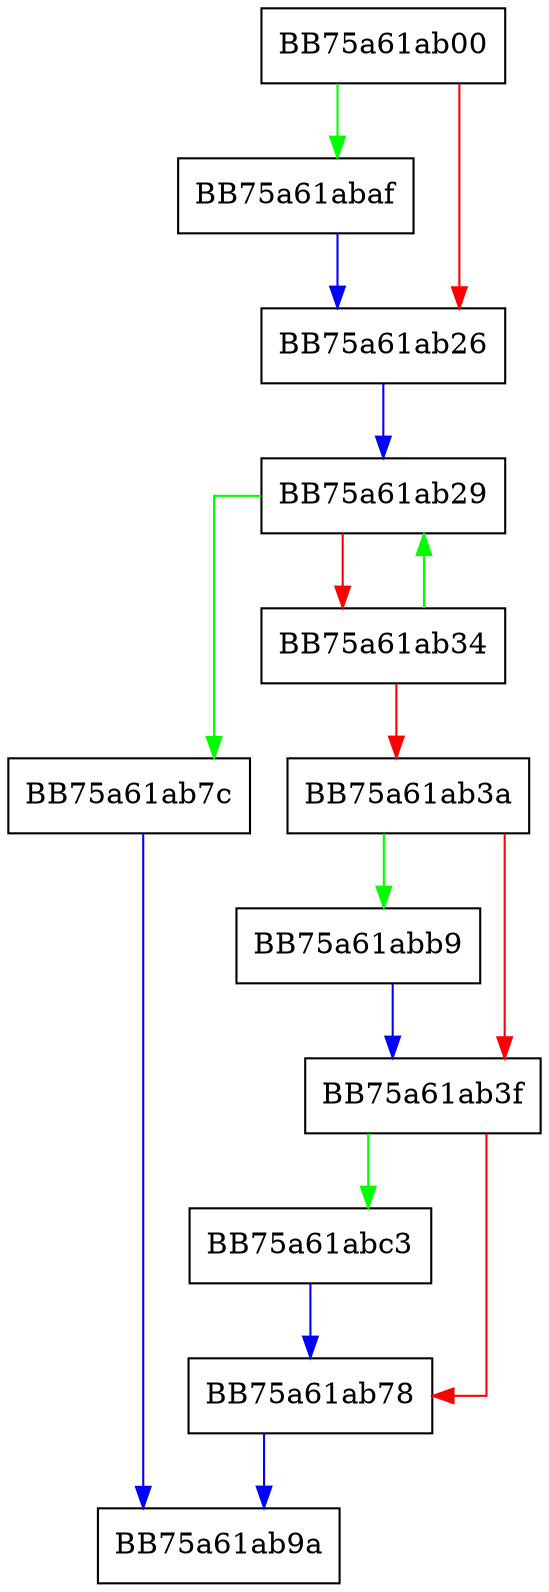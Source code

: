 digraph Analyze {
  node [shape="box"];
  graph [splines=ortho];
  BB75a61ab00 -> BB75a61abaf [color="green"];
  BB75a61ab00 -> BB75a61ab26 [color="red"];
  BB75a61ab26 -> BB75a61ab29 [color="blue"];
  BB75a61ab29 -> BB75a61ab7c [color="green"];
  BB75a61ab29 -> BB75a61ab34 [color="red"];
  BB75a61ab34 -> BB75a61ab29 [color="green"];
  BB75a61ab34 -> BB75a61ab3a [color="red"];
  BB75a61ab3a -> BB75a61abb9 [color="green"];
  BB75a61ab3a -> BB75a61ab3f [color="red"];
  BB75a61ab3f -> BB75a61abc3 [color="green"];
  BB75a61ab3f -> BB75a61ab78 [color="red"];
  BB75a61ab78 -> BB75a61ab9a [color="blue"];
  BB75a61ab7c -> BB75a61ab9a [color="blue"];
  BB75a61abaf -> BB75a61ab26 [color="blue"];
  BB75a61abb9 -> BB75a61ab3f [color="blue"];
  BB75a61abc3 -> BB75a61ab78 [color="blue"];
}